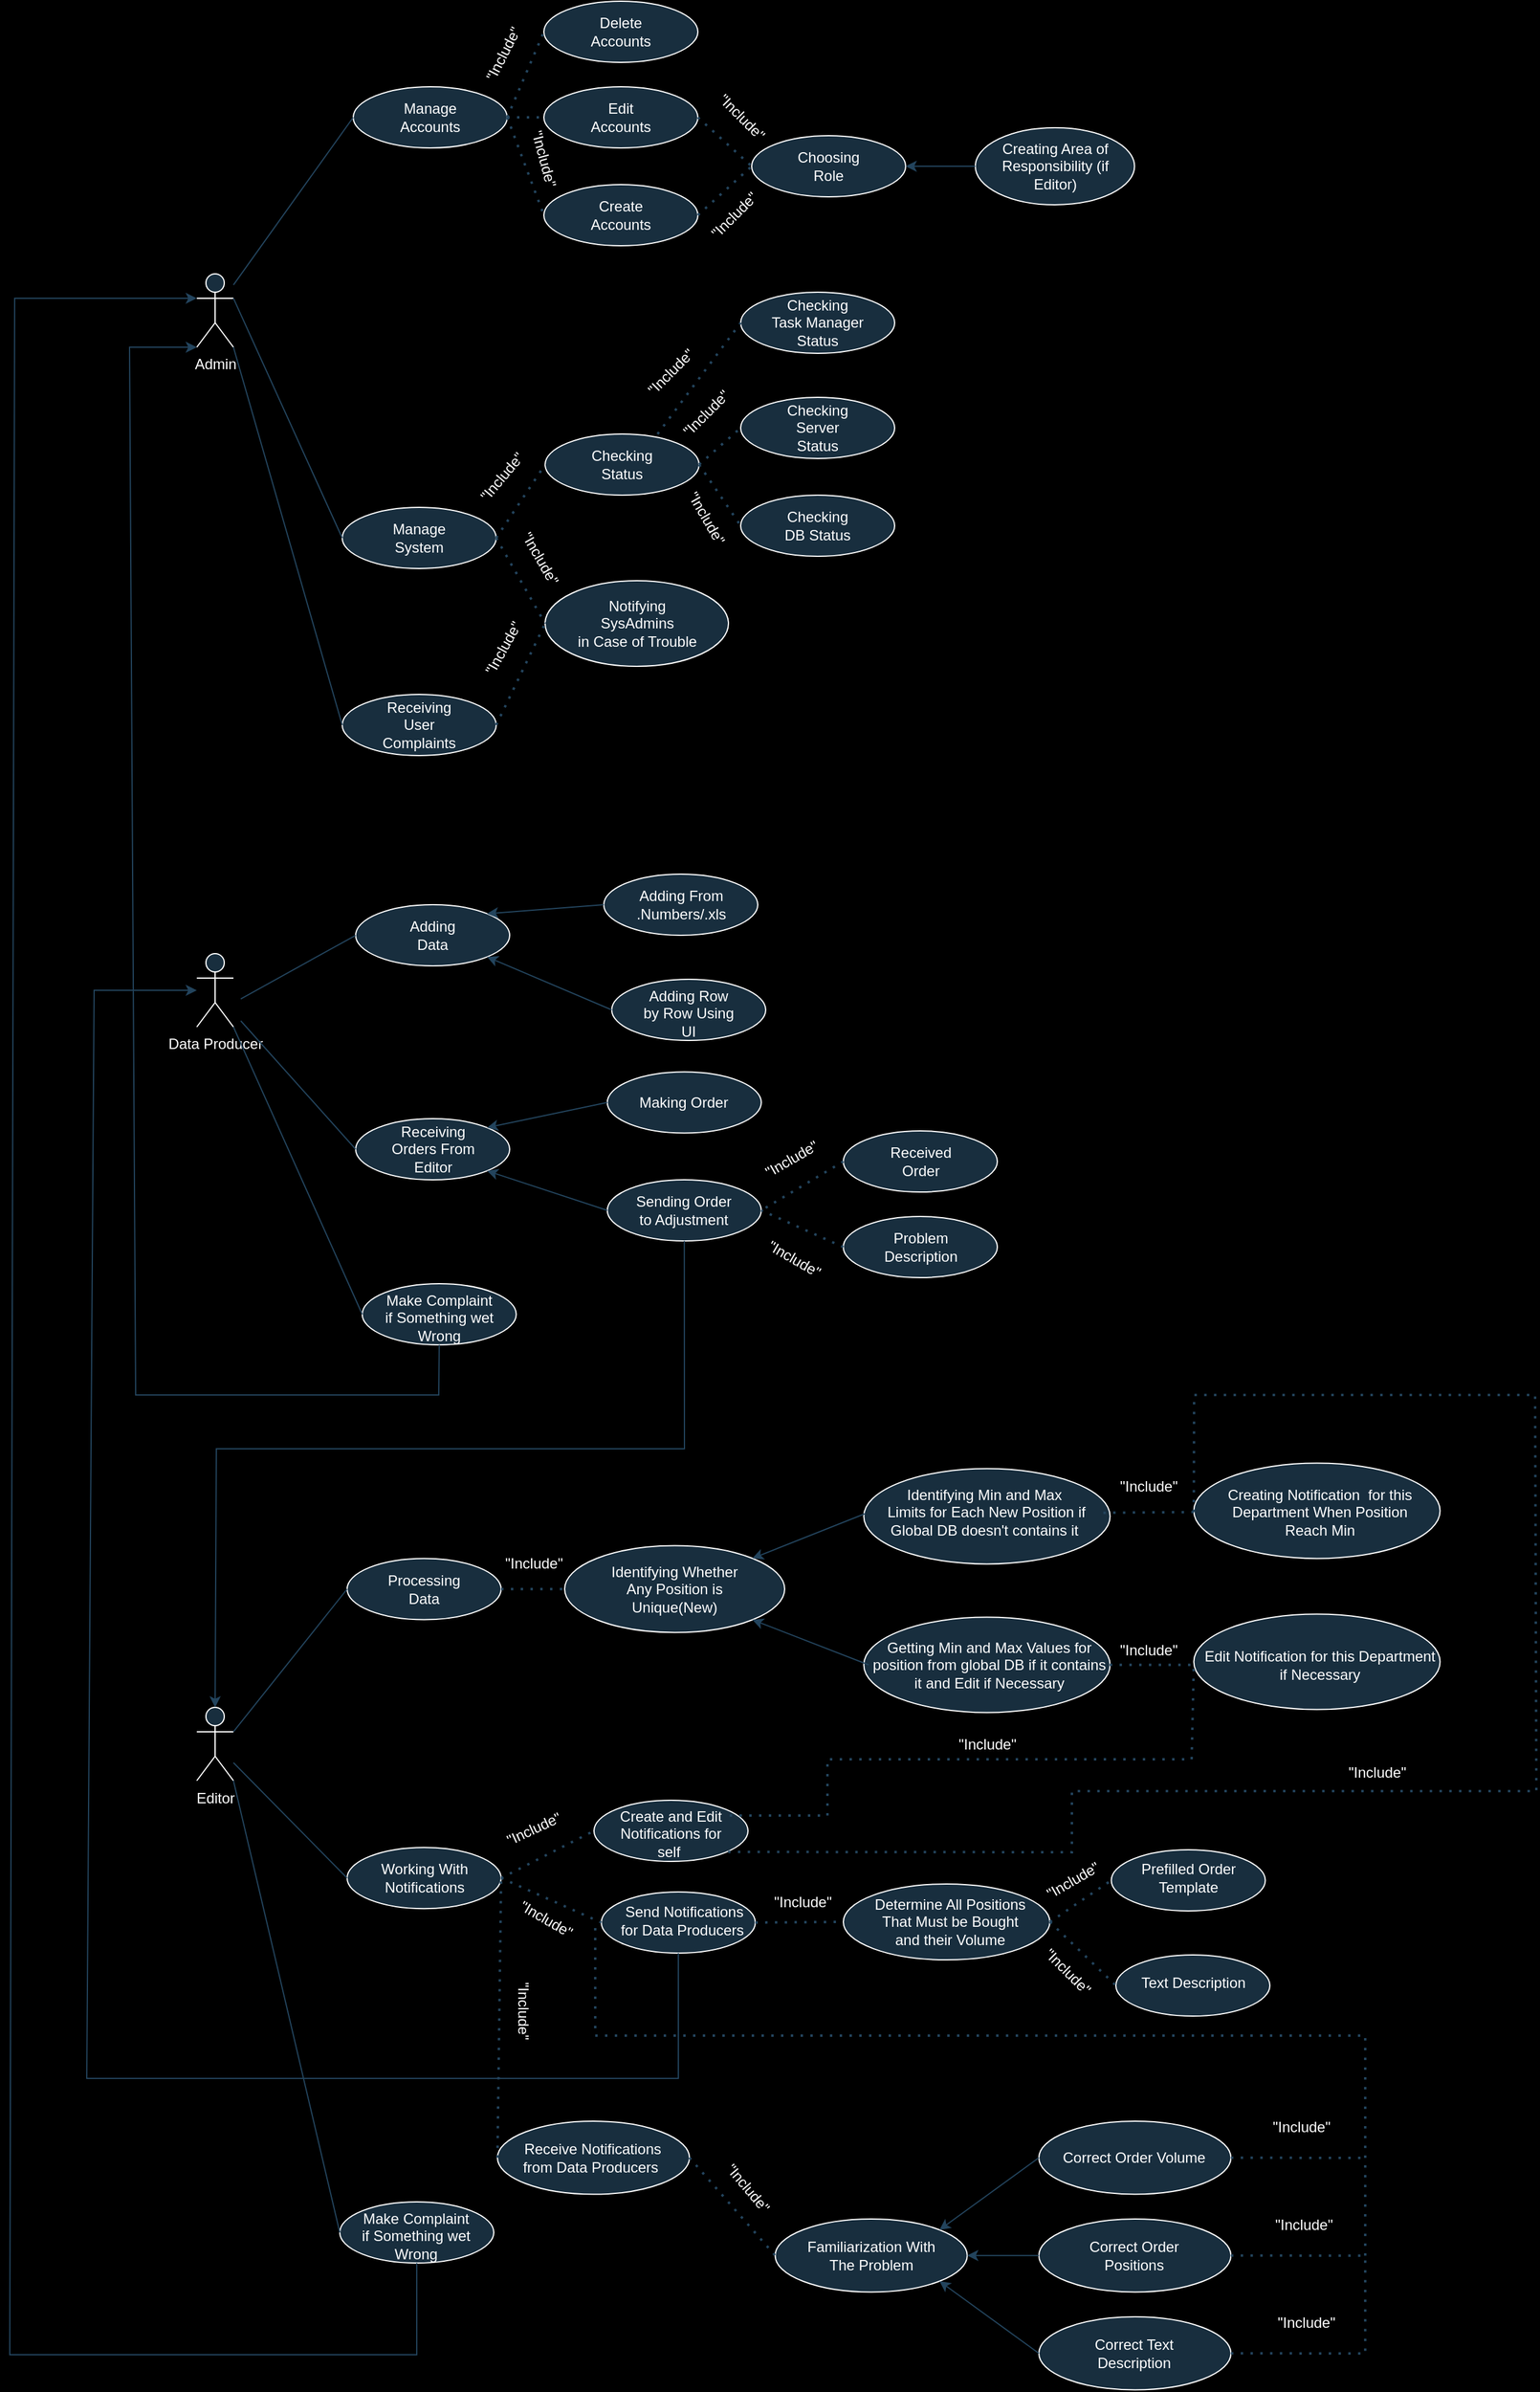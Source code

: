 <mxfile version="22.0.8" type="device">
  <diagram name="Страница — 1" id="0pkP4Ag8jMzm8uj4QNQ5">
    <mxGraphModel dx="1026" dy="692" grid="0" gridSize="10" guides="1" tooltips="1" connect="1" arrows="1" fold="1" page="1" pageScale="1" pageWidth="3300" pageHeight="4681" background="#000000" math="0" shadow="0">
      <root>
        <mxCell id="0" />
        <mxCell id="1" parent="0" />
        <mxCell id="C0oqWAfK8oSzfUO2mAY3-1" value="Admin&lt;br&gt;" style="shape=umlActor;verticalLabelPosition=bottom;verticalAlign=top;html=1;labelBackgroundColor=none;fillColor=#182E3E;strokeColor=#FFFFFF;fontColor=#FFFFFF;" parent="1" vertex="1">
          <mxGeometry x="184" y="384" width="30" height="60" as="geometry" />
        </mxCell>
        <mxCell id="C0oqWAfK8oSzfUO2mAY3-2" value="" style="ellipse;whiteSpace=wrap;html=1;labelBackgroundColor=none;fillColor=#182E3E;strokeColor=#FFFFFF;fontColor=#FFFFFF;" parent="1" vertex="1">
          <mxGeometry x="312" y="231" width="126" height="50" as="geometry" />
        </mxCell>
        <mxCell id="C0oqWAfK8oSzfUO2mAY3-3" value="Manage Accounts" style="text;html=1;strokeColor=none;fillColor=none;align=center;verticalAlign=middle;whiteSpace=wrap;rounded=0;labelBackgroundColor=none;fontColor=#FFFFFF;" parent="1" vertex="1">
          <mxGeometry x="345" y="241" width="60" height="30" as="geometry" />
        </mxCell>
        <mxCell id="C0oqWAfK8oSzfUO2mAY3-4" value="" style="ellipse;whiteSpace=wrap;html=1;labelBackgroundColor=none;fillColor=#182E3E;strokeColor=#FFFFFF;fontColor=#FFFFFF;" parent="1" vertex="1">
          <mxGeometry x="468" y="161" width="126" height="50" as="geometry" />
        </mxCell>
        <mxCell id="C0oqWAfK8oSzfUO2mAY3-5" value="Delete Accounts" style="text;html=1;strokeColor=none;fillColor=none;align=center;verticalAlign=middle;whiteSpace=wrap;rounded=0;labelBackgroundColor=none;fontColor=#FFFFFF;" parent="1" vertex="1">
          <mxGeometry x="501" y="171" width="60" height="30" as="geometry" />
        </mxCell>
        <mxCell id="C0oqWAfK8oSzfUO2mAY3-8" value="" style="ellipse;whiteSpace=wrap;html=1;labelBackgroundColor=none;fillColor=#182E3E;strokeColor=#FFFFFF;fontColor=#FFFFFF;" parent="1" vertex="1">
          <mxGeometry x="468" y="311" width="126" height="50" as="geometry" />
        </mxCell>
        <mxCell id="C0oqWAfK8oSzfUO2mAY3-9" value="Create Accounts" style="text;html=1;strokeColor=none;fillColor=none;align=center;verticalAlign=middle;whiteSpace=wrap;rounded=0;labelBackgroundColor=none;fontColor=#FFFFFF;" parent="1" vertex="1">
          <mxGeometry x="501" y="321" width="60" height="30" as="geometry" />
        </mxCell>
        <mxCell id="C0oqWAfK8oSzfUO2mAY3-10" value="" style="endArrow=none;dashed=1;html=1;dashPattern=1 3;strokeWidth=2;rounded=0;exitX=1;exitY=0.5;exitDx=0;exitDy=0;entryX=0;entryY=0.5;entryDx=0;entryDy=0;labelBackgroundColor=none;strokeColor=#23445D;fontColor=default;" parent="1" source="C0oqWAfK8oSzfUO2mAY3-2" target="C0oqWAfK8oSzfUO2mAY3-4" edge="1">
          <mxGeometry width="50" height="50" relative="1" as="geometry">
            <mxPoint x="348" y="351" as="sourcePoint" />
            <mxPoint x="398" y="301" as="targetPoint" />
          </mxGeometry>
        </mxCell>
        <mxCell id="C0oqWAfK8oSzfUO2mAY3-11" value="" style="endArrow=none;dashed=1;html=1;dashPattern=1 3;strokeWidth=2;rounded=0;exitX=1;exitY=0.5;exitDx=0;exitDy=0;entryX=0;entryY=0.5;entryDx=0;entryDy=0;labelBackgroundColor=none;strokeColor=#23445D;fontColor=default;" parent="1" source="C0oqWAfK8oSzfUO2mAY3-2" target="C0oqWAfK8oSzfUO2mAY3-8" edge="1">
          <mxGeometry width="50" height="50" relative="1" as="geometry">
            <mxPoint x="388" y="371" as="sourcePoint" />
            <mxPoint x="438" y="321" as="targetPoint" />
          </mxGeometry>
        </mxCell>
        <mxCell id="C0oqWAfK8oSzfUO2mAY3-12" value="" style="ellipse;whiteSpace=wrap;html=1;labelBackgroundColor=none;fillColor=#182E3E;strokeColor=#FFFFFF;fontColor=#FFFFFF;" parent="1" vertex="1">
          <mxGeometry x="468" y="231" width="126" height="50" as="geometry" />
        </mxCell>
        <mxCell id="C0oqWAfK8oSzfUO2mAY3-13" value="Edit Accounts" style="text;html=1;strokeColor=none;fillColor=none;align=center;verticalAlign=middle;whiteSpace=wrap;rounded=0;labelBackgroundColor=none;fontColor=#FFFFFF;" parent="1" vertex="1">
          <mxGeometry x="501" y="241" width="60" height="30" as="geometry" />
        </mxCell>
        <mxCell id="C0oqWAfK8oSzfUO2mAY3-14" value="" style="endArrow=none;dashed=1;html=1;dashPattern=1 3;strokeWidth=2;rounded=0;entryX=0;entryY=0.5;entryDx=0;entryDy=0;exitX=1;exitY=0.5;exitDx=0;exitDy=0;labelBackgroundColor=none;strokeColor=#23445D;fontColor=default;" parent="1" source="C0oqWAfK8oSzfUO2mAY3-2" target="C0oqWAfK8oSzfUO2mAY3-12" edge="1">
          <mxGeometry width="50" height="50" relative="1" as="geometry">
            <mxPoint x="438" y="251" as="sourcePoint" />
            <mxPoint x="518" y="291" as="targetPoint" />
          </mxGeometry>
        </mxCell>
        <mxCell id="C0oqWAfK8oSzfUO2mAY3-15" value="" style="ellipse;whiteSpace=wrap;html=1;labelBackgroundColor=none;fillColor=#182E3E;strokeColor=#FFFFFF;fontColor=#FFFFFF;" parent="1" vertex="1">
          <mxGeometry x="638" y="271" width="126" height="50" as="geometry" />
        </mxCell>
        <mxCell id="C0oqWAfK8oSzfUO2mAY3-16" value="Choosing&lt;br&gt;Role" style="text;html=1;strokeColor=none;fillColor=none;align=center;verticalAlign=middle;whiteSpace=wrap;rounded=0;labelBackgroundColor=none;fontColor=#FFFFFF;" parent="1" vertex="1">
          <mxGeometry x="671" y="281" width="60" height="30" as="geometry" />
        </mxCell>
        <mxCell id="C0oqWAfK8oSzfUO2mAY3-17" value="" style="endArrow=none;dashed=1;html=1;dashPattern=1 3;strokeWidth=2;rounded=0;exitX=1;exitY=0.5;exitDx=0;exitDy=0;entryX=0;entryY=0.5;entryDx=0;entryDy=0;labelBackgroundColor=none;strokeColor=#23445D;fontColor=default;" parent="1" source="C0oqWAfK8oSzfUO2mAY3-12" target="C0oqWAfK8oSzfUO2mAY3-15" edge="1">
          <mxGeometry width="50" height="50" relative="1" as="geometry">
            <mxPoint x="598" y="451" as="sourcePoint" />
            <mxPoint x="648" y="401" as="targetPoint" />
          </mxGeometry>
        </mxCell>
        <mxCell id="C0oqWAfK8oSzfUO2mAY3-18" value="" style="endArrow=none;dashed=1;html=1;dashPattern=1 3;strokeWidth=2;rounded=0;exitX=1;exitY=0.5;exitDx=0;exitDy=0;entryX=0;entryY=0.5;entryDx=0;entryDy=0;labelBackgroundColor=none;strokeColor=#23445D;fontColor=default;" parent="1" source="C0oqWAfK8oSzfUO2mAY3-8" target="C0oqWAfK8oSzfUO2mAY3-15" edge="1">
          <mxGeometry width="50" height="50" relative="1" as="geometry">
            <mxPoint x="648" y="411" as="sourcePoint" />
            <mxPoint x="698" y="361" as="targetPoint" />
          </mxGeometry>
        </mxCell>
        <mxCell id="C0oqWAfK8oSzfUO2mAY3-19" value="" style="endArrow=none;html=1;rounded=0;entryX=0;entryY=0.5;entryDx=0;entryDy=0;labelBackgroundColor=none;strokeColor=#23445D;fontColor=default;" parent="1" source="C0oqWAfK8oSzfUO2mAY3-1" target="C0oqWAfK8oSzfUO2mAY3-2" edge="1">
          <mxGeometry width="50" height="50" relative="1" as="geometry">
            <mxPoint x="309" y="435" as="sourcePoint" />
            <mxPoint x="359" y="385" as="targetPoint" />
          </mxGeometry>
        </mxCell>
        <mxCell id="C0oqWAfK8oSzfUO2mAY3-20" value="" style="ellipse;whiteSpace=wrap;html=1;labelBackgroundColor=none;fillColor=#182E3E;strokeColor=#FFFFFF;fontColor=#FFFFFF;" parent="1" vertex="1">
          <mxGeometry x="303" y="575" width="126" height="50" as="geometry" />
        </mxCell>
        <mxCell id="C0oqWAfK8oSzfUO2mAY3-21" value="Manage System" style="text;html=1;strokeColor=none;fillColor=none;align=center;verticalAlign=middle;whiteSpace=wrap;rounded=0;labelBackgroundColor=none;fontColor=#FFFFFF;" parent="1" vertex="1">
          <mxGeometry x="336" y="585" width="60" height="30" as="geometry" />
        </mxCell>
        <mxCell id="C0oqWAfK8oSzfUO2mAY3-22" value="" style="ellipse;whiteSpace=wrap;html=1;labelBackgroundColor=none;fillColor=#182E3E;strokeColor=#FFFFFF;fontColor=#FFFFFF;" parent="1" vertex="1">
          <mxGeometry x="469" y="515" width="126" height="50" as="geometry" />
        </mxCell>
        <mxCell id="C0oqWAfK8oSzfUO2mAY3-23" value="Checking&lt;br&gt;Status" style="text;html=1;strokeColor=none;fillColor=none;align=center;verticalAlign=middle;whiteSpace=wrap;rounded=0;labelBackgroundColor=none;fontColor=#FFFFFF;" parent="1" vertex="1">
          <mxGeometry x="502" y="525" width="60" height="30" as="geometry" />
        </mxCell>
        <mxCell id="C0oqWAfK8oSzfUO2mAY3-24" value="" style="endArrow=none;dashed=1;html=1;dashPattern=1 3;strokeWidth=2;rounded=0;exitX=1;exitY=0.5;exitDx=0;exitDy=0;entryX=0;entryY=0.5;entryDx=0;entryDy=0;labelBackgroundColor=none;strokeColor=#23445D;fontColor=default;" parent="1" source="C0oqWAfK8oSzfUO2mAY3-20" target="C0oqWAfK8oSzfUO2mAY3-22" edge="1">
          <mxGeometry width="50" height="50" relative="1" as="geometry">
            <mxPoint x="479" y="635" as="sourcePoint" />
            <mxPoint x="529" y="585" as="targetPoint" />
          </mxGeometry>
        </mxCell>
        <mxCell id="C0oqWAfK8oSzfUO2mAY3-25" value="" style="ellipse;whiteSpace=wrap;html=1;labelBackgroundColor=none;fillColor=#182E3E;strokeColor=#FFFFFF;fontColor=#FFFFFF;" parent="1" vertex="1">
          <mxGeometry x="469" y="635" width="150" height="70" as="geometry" />
        </mxCell>
        <mxCell id="C0oqWAfK8oSzfUO2mAY3-26" value="Notifying&lt;br&gt;SysAdmins&lt;br&gt;in Case of Trouble" style="text;html=1;strokeColor=none;fillColor=none;align=center;verticalAlign=middle;whiteSpace=wrap;rounded=0;labelBackgroundColor=none;fontColor=#FFFFFF;" parent="1" vertex="1">
          <mxGeometry x="490.5" y="655" width="107" height="30" as="geometry" />
        </mxCell>
        <mxCell id="C0oqWAfK8oSzfUO2mAY3-27" value="" style="endArrow=none;dashed=1;html=1;dashPattern=1 3;strokeWidth=2;rounded=0;exitX=1;exitY=0.5;exitDx=0;exitDy=0;entryX=0;entryY=0.5;entryDx=0;entryDy=0;labelBackgroundColor=none;strokeColor=#23445D;fontColor=default;" parent="1" source="C0oqWAfK8oSzfUO2mAY3-20" target="C0oqWAfK8oSzfUO2mAY3-25" edge="1">
          <mxGeometry width="50" height="50" relative="1" as="geometry">
            <mxPoint x="389" y="715" as="sourcePoint" />
            <mxPoint x="439" y="665" as="targetPoint" />
          </mxGeometry>
        </mxCell>
        <mxCell id="C0oqWAfK8oSzfUO2mAY3-28" value="" style="endArrow=none;html=1;rounded=0;entryX=0;entryY=0.5;entryDx=0;entryDy=0;exitX=1;exitY=0.333;exitDx=0;exitDy=0;exitPerimeter=0;labelBackgroundColor=none;strokeColor=#23445D;fontColor=default;" parent="1" source="C0oqWAfK8oSzfUO2mAY3-1" target="C0oqWAfK8oSzfUO2mAY3-20" edge="1">
          <mxGeometry width="50" height="50" relative="1" as="geometry">
            <mxPoint x="209" y="635" as="sourcePoint" />
            <mxPoint x="259" y="585" as="targetPoint" />
          </mxGeometry>
        </mxCell>
        <mxCell id="C0oqWAfK8oSzfUO2mAY3-29" value="" style="ellipse;whiteSpace=wrap;html=1;labelBackgroundColor=none;fillColor=#182E3E;strokeColor=#FFFFFF;fontColor=#FFFFFF;" parent="1" vertex="1">
          <mxGeometry x="629" y="485" width="126" height="50" as="geometry" />
        </mxCell>
        <mxCell id="C0oqWAfK8oSzfUO2mAY3-30" value="Checking&lt;br&gt;Server Status" style="text;html=1;strokeColor=none;fillColor=none;align=center;verticalAlign=middle;whiteSpace=wrap;rounded=0;labelBackgroundColor=none;fontColor=#FFFFFF;" parent="1" vertex="1">
          <mxGeometry x="662" y="495" width="60" height="30" as="geometry" />
        </mxCell>
        <mxCell id="C0oqWAfK8oSzfUO2mAY3-31" value="" style="ellipse;whiteSpace=wrap;html=1;labelBackgroundColor=none;fillColor=#182E3E;strokeColor=#FFFFFF;fontColor=#FFFFFF;" parent="1" vertex="1">
          <mxGeometry x="629" y="565" width="126" height="50" as="geometry" />
        </mxCell>
        <mxCell id="C0oqWAfK8oSzfUO2mAY3-32" value="Checking&lt;br&gt;DB Status" style="text;html=1;strokeColor=none;fillColor=none;align=center;verticalAlign=middle;whiteSpace=wrap;rounded=0;labelBackgroundColor=none;fontColor=#FFFFFF;" parent="1" vertex="1">
          <mxGeometry x="662" y="575" width="60" height="30" as="geometry" />
        </mxCell>
        <mxCell id="C0oqWAfK8oSzfUO2mAY3-33" value="" style="endArrow=none;dashed=1;html=1;dashPattern=1 3;strokeWidth=2;rounded=0;exitX=1;exitY=0.5;exitDx=0;exitDy=0;entryX=0;entryY=0.5;entryDx=0;entryDy=0;labelBackgroundColor=none;strokeColor=#23445D;fontColor=default;" parent="1" source="C0oqWAfK8oSzfUO2mAY3-22" target="C0oqWAfK8oSzfUO2mAY3-29" edge="1">
          <mxGeometry width="50" height="50" relative="1" as="geometry">
            <mxPoint x="539" y="645" as="sourcePoint" />
            <mxPoint x="589" y="595" as="targetPoint" />
          </mxGeometry>
        </mxCell>
        <mxCell id="C0oqWAfK8oSzfUO2mAY3-34" value="" style="endArrow=none;dashed=1;html=1;dashPattern=1 3;strokeWidth=2;rounded=0;exitX=1;exitY=0.5;exitDx=0;exitDy=0;entryX=0;entryY=0.5;entryDx=0;entryDy=0;labelBackgroundColor=none;strokeColor=#23445D;fontColor=default;" parent="1" source="C0oqWAfK8oSzfUO2mAY3-22" target="C0oqWAfK8oSzfUO2mAY3-31" edge="1">
          <mxGeometry width="50" height="50" relative="1" as="geometry">
            <mxPoint x="559" y="635" as="sourcePoint" />
            <mxPoint x="609" y="585" as="targetPoint" />
          </mxGeometry>
        </mxCell>
        <mxCell id="C0oqWAfK8oSzfUO2mAY3-35" value="&quot;Include&quot;" style="text;html=1;strokeColor=none;fillColor=none;align=center;verticalAlign=middle;whiteSpace=wrap;rounded=0;rotation=-63;labelBackgroundColor=none;fontColor=#FFFFFF;" parent="1" vertex="1">
          <mxGeometry x="405" y="189" width="60" height="30" as="geometry" />
        </mxCell>
        <mxCell id="C0oqWAfK8oSzfUO2mAY3-36" value="&quot;Include&quot;" style="text;html=1;strokeColor=none;fillColor=none;align=center;verticalAlign=middle;whiteSpace=wrap;rounded=0;rotation=75;labelBackgroundColor=none;fontColor=#FFFFFF;" parent="1" vertex="1">
          <mxGeometry x="438" y="275" width="60" height="30" as="geometry" />
        </mxCell>
        <mxCell id="C0oqWAfK8oSzfUO2mAY3-37" value="&quot;Include&quot;" style="text;html=1;strokeColor=none;fillColor=none;align=center;verticalAlign=middle;whiteSpace=wrap;rounded=0;rotation=45;labelBackgroundColor=none;fontColor=#FFFFFF;" parent="1" vertex="1">
          <mxGeometry x="600" y="241" width="60" height="30" as="geometry" />
        </mxCell>
        <mxCell id="C0oqWAfK8oSzfUO2mAY3-38" value="&quot;Include&quot;" style="text;html=1;strokeColor=none;fillColor=none;align=center;verticalAlign=middle;whiteSpace=wrap;rounded=0;rotation=-45;labelBackgroundColor=none;fontColor=#FFFFFF;" parent="1" vertex="1">
          <mxGeometry x="594" y="321" width="60" height="30" as="geometry" />
        </mxCell>
        <mxCell id="C0oqWAfK8oSzfUO2mAY3-39" value="&quot;Include&quot;" style="text;html=1;strokeColor=none;fillColor=none;align=center;verticalAlign=middle;whiteSpace=wrap;rounded=0;rotation=-50;labelBackgroundColor=none;fontColor=#FFFFFF;" parent="1" vertex="1">
          <mxGeometry x="404" y="535" width="60" height="30" as="geometry" />
        </mxCell>
        <mxCell id="C0oqWAfK8oSzfUO2mAY3-40" value="&quot;Include&quot;" style="text;html=1;strokeColor=none;fillColor=none;align=center;verticalAlign=middle;whiteSpace=wrap;rounded=0;rotation=60;labelBackgroundColor=none;fontColor=#FFFFFF;" parent="1" vertex="1">
          <mxGeometry x="435" y="602" width="60" height="30" as="geometry" />
        </mxCell>
        <mxCell id="C0oqWAfK8oSzfUO2mAY3-41" value="&quot;Include&quot;" style="text;html=1;strokeColor=none;fillColor=none;align=center;verticalAlign=middle;whiteSpace=wrap;rounded=0;rotation=60;labelBackgroundColor=none;fontColor=#FFFFFF;" parent="1" vertex="1">
          <mxGeometry x="571" y="569" width="60" height="30" as="geometry" />
        </mxCell>
        <mxCell id="C0oqWAfK8oSzfUO2mAY3-42" value="&quot;Include&quot;" style="text;html=1;strokeColor=none;fillColor=none;align=center;verticalAlign=middle;whiteSpace=wrap;rounded=0;rotation=-45;labelBackgroundColor=none;fontColor=#FFFFFF;" parent="1" vertex="1">
          <mxGeometry x="571" y="483" width="60" height="30" as="geometry" />
        </mxCell>
        <mxCell id="C0oqWAfK8oSzfUO2mAY3-43" value="Data Producer" style="shape=umlActor;verticalLabelPosition=bottom;verticalAlign=top;html=1;outlineConnect=0;labelBackgroundColor=none;fillColor=#182E3E;strokeColor=#FFFFFF;fontColor=#FFFFFF;" parent="1" vertex="1">
          <mxGeometry x="184" y="940" width="30" height="60" as="geometry" />
        </mxCell>
        <mxCell id="C0oqWAfK8oSzfUO2mAY3-44" value="" style="ellipse;whiteSpace=wrap;html=1;labelBackgroundColor=none;fillColor=#182E3E;strokeColor=#FFFFFF;fontColor=#FFFFFF;" parent="1" vertex="1">
          <mxGeometry x="314" y="900" width="126" height="50" as="geometry" />
        </mxCell>
        <mxCell id="C0oqWAfK8oSzfUO2mAY3-45" value="Adding Data" style="text;html=1;strokeColor=none;fillColor=none;align=center;verticalAlign=middle;whiteSpace=wrap;rounded=0;labelBackgroundColor=none;fontColor=#FFFFFF;" parent="1" vertex="1">
          <mxGeometry x="347" y="910" width="60" height="30" as="geometry" />
        </mxCell>
        <mxCell id="C0oqWAfK8oSzfUO2mAY3-46" value="" style="ellipse;whiteSpace=wrap;html=1;labelBackgroundColor=none;fillColor=#182E3E;strokeColor=#FFFFFF;fontColor=#FFFFFF;" parent="1" vertex="1">
          <mxGeometry x="517" y="875" width="126" height="50" as="geometry" />
        </mxCell>
        <mxCell id="C0oqWAfK8oSzfUO2mAY3-47" value="Adding From .Numbers/.xls" style="text;html=1;strokeColor=none;fillColor=none;align=center;verticalAlign=middle;whiteSpace=wrap;rounded=0;labelBackgroundColor=none;fontColor=#FFFFFF;" parent="1" vertex="1">
          <mxGeometry x="543.5" y="885" width="73" height="30" as="geometry" />
        </mxCell>
        <mxCell id="C0oqWAfK8oSzfUO2mAY3-48" value="" style="endArrow=classic;html=1;rounded=0;entryX=1;entryY=0;entryDx=0;entryDy=0;exitX=0;exitY=0.5;exitDx=0;exitDy=0;labelBackgroundColor=none;strokeColor=#23445D;fontColor=default;" parent="1" source="C0oqWAfK8oSzfUO2mAY3-46" target="C0oqWAfK8oSzfUO2mAY3-44" edge="1">
          <mxGeometry width="50" height="50" relative="1" as="geometry">
            <mxPoint x="463" y="923" as="sourcePoint" />
            <mxPoint x="513" y="873" as="targetPoint" />
          </mxGeometry>
        </mxCell>
        <mxCell id="C0oqWAfK8oSzfUO2mAY3-49" value="" style="ellipse;whiteSpace=wrap;html=1;labelBackgroundColor=none;fillColor=#182E3E;strokeColor=#FFFFFF;fontColor=#FFFFFF;" parent="1" vertex="1">
          <mxGeometry x="523.5" y="961" width="126" height="50" as="geometry" />
        </mxCell>
        <mxCell id="C0oqWAfK8oSzfUO2mAY3-50" value="Adding Row by Row Using UI" style="text;html=1;strokeColor=none;fillColor=none;align=center;verticalAlign=middle;whiteSpace=wrap;rounded=0;labelBackgroundColor=none;fontColor=#FFFFFF;" parent="1" vertex="1">
          <mxGeometry x="547.25" y="973" width="78.5" height="31" as="geometry" />
        </mxCell>
        <mxCell id="C0oqWAfK8oSzfUO2mAY3-51" value="" style="endArrow=classic;html=1;rounded=0;exitX=0;exitY=0.5;exitDx=0;exitDy=0;entryX=1;entryY=1;entryDx=0;entryDy=0;labelBackgroundColor=none;strokeColor=#23445D;fontColor=default;" parent="1" source="C0oqWAfK8oSzfUO2mAY3-49" target="C0oqWAfK8oSzfUO2mAY3-44" edge="1">
          <mxGeometry width="50" height="50" relative="1" as="geometry">
            <mxPoint x="445" y="1017" as="sourcePoint" />
            <mxPoint x="445" y="927" as="targetPoint" />
          </mxGeometry>
        </mxCell>
        <mxCell id="C0oqWAfK8oSzfUO2mAY3-60" value="" style="endArrow=none;html=1;rounded=0;entryX=0;entryY=0.5;entryDx=0;entryDy=0;labelBackgroundColor=none;strokeColor=#23445D;fontColor=default;" parent="1" target="C0oqWAfK8oSzfUO2mAY3-44" edge="1">
          <mxGeometry width="50" height="50" relative="1" as="geometry">
            <mxPoint x="220" y="977" as="sourcePoint" />
            <mxPoint x="320" y="1037" as="targetPoint" />
          </mxGeometry>
        </mxCell>
        <mxCell id="C0oqWAfK8oSzfUO2mAY3-61" value="Editor" style="shape=umlActor;verticalLabelPosition=bottom;verticalAlign=top;html=1;outlineConnect=0;labelBackgroundColor=none;fillColor=#182E3E;strokeColor=#FFFFFF;fontColor=#FFFFFF;" parent="1" vertex="1">
          <mxGeometry x="184" y="1556.5" width="30" height="60" as="geometry" />
        </mxCell>
        <mxCell id="C0oqWAfK8oSzfUO2mAY3-62" value="" style="ellipse;whiteSpace=wrap;html=1;labelBackgroundColor=none;fillColor=#182E3E;strokeColor=#FFFFFF;fontColor=#FFFFFF;" parent="1" vertex="1">
          <mxGeometry x="307" y="1434.75" width="126" height="50" as="geometry" />
        </mxCell>
        <mxCell id="C0oqWAfK8oSzfUO2mAY3-63" value="Processing&lt;br&gt;Data" style="text;html=1;strokeColor=none;fillColor=none;align=center;verticalAlign=middle;whiteSpace=wrap;rounded=0;labelBackgroundColor=none;fontColor=#FFFFFF;" parent="1" vertex="1">
          <mxGeometry x="340" y="1444.75" width="60" height="30" as="geometry" />
        </mxCell>
        <mxCell id="C0oqWAfK8oSzfUO2mAY3-65" value="" style="ellipse;whiteSpace=wrap;html=1;labelBackgroundColor=none;fillColor=#182E3E;strokeColor=#FFFFFF;fontColor=#FFFFFF;" parent="1" vertex="1">
          <mxGeometry x="729.75" y="1361.25" width="201.5" height="78" as="geometry" />
        </mxCell>
        <mxCell id="C0oqWAfK8oSzfUO2mAY3-66" value="Identifying Min and Max&lt;br&gt;&amp;nbsp;Limits for Each New Position if Global DB doesn&#39;t contains it" style="text;html=1;strokeColor=none;fillColor=none;align=center;verticalAlign=middle;whiteSpace=wrap;rounded=0;labelBackgroundColor=none;fontColor=#FFFFFF;" parent="1" vertex="1">
          <mxGeometry x="733.75" y="1360" width="189" height="74.75" as="geometry" />
        </mxCell>
        <mxCell id="C0oqWAfK8oSzfUO2mAY3-67" value="" style="ellipse;whiteSpace=wrap;html=1;labelBackgroundColor=none;fillColor=#182E3E;strokeColor=#FFFFFF;fontColor=#FFFFFF;" parent="1" vertex="1">
          <mxGeometry x="485" y="1424.25" width="180" height="71" as="geometry" />
        </mxCell>
        <mxCell id="C0oqWAfK8oSzfUO2mAY3-68" value="Identifying Whether Any Position is Unique(New)" style="text;html=1;strokeColor=none;fillColor=none;align=center;verticalAlign=middle;whiteSpace=wrap;rounded=0;labelBackgroundColor=none;fontColor=#FFFFFF;" parent="1" vertex="1">
          <mxGeometry x="511" y="1436.75" width="127.87" height="46" as="geometry" />
        </mxCell>
        <mxCell id="C0oqWAfK8oSzfUO2mAY3-69" value="" style="ellipse;whiteSpace=wrap;html=1;labelBackgroundColor=none;fillColor=#182E3E;strokeColor=#FFFFFF;fontColor=#FFFFFF;" parent="1" vertex="1">
          <mxGeometry x="729.75" y="1482.75" width="201.5" height="78" as="geometry" />
        </mxCell>
        <mxCell id="C0oqWAfK8oSzfUO2mAY3-70" value="Getting Min and Max Values for position from global DB if it contains it and Edit if Necessary" style="text;html=1;strokeColor=none;fillColor=none;align=center;verticalAlign=middle;whiteSpace=wrap;rounded=0;labelBackgroundColor=none;fontColor=#FFFFFF;" parent="1" vertex="1">
          <mxGeometry x="733.75" y="1483.75" width="197.25" height="76" as="geometry" />
        </mxCell>
        <mxCell id="C0oqWAfK8oSzfUO2mAY3-71" value="" style="endArrow=classic;html=1;rounded=0;entryX=1;entryY=0;entryDx=0;entryDy=0;labelBackgroundColor=none;strokeColor=#23445D;fontColor=default;" parent="1" target="C0oqWAfK8oSzfUO2mAY3-67" edge="1">
          <mxGeometry width="50" height="50" relative="1" as="geometry">
            <mxPoint x="731" y="1398" as="sourcePoint" />
            <mxPoint x="759" y="1528.25" as="targetPoint" />
          </mxGeometry>
        </mxCell>
        <mxCell id="C0oqWAfK8oSzfUO2mAY3-72" value="" style="endArrow=classic;html=1;rounded=0;entryX=1;entryY=1;entryDx=0;entryDy=0;exitX=0;exitY=0.5;exitDx=0;exitDy=0;labelBackgroundColor=none;strokeColor=#23445D;fontColor=default;" parent="1" source="C0oqWAfK8oSzfUO2mAY3-70" target="C0oqWAfK8oSzfUO2mAY3-67" edge="1">
          <mxGeometry width="50" height="50" relative="1" as="geometry">
            <mxPoint x="664" y="1612.25" as="sourcePoint" />
            <mxPoint x="714" y="1562.25" as="targetPoint" />
          </mxGeometry>
        </mxCell>
        <mxCell id="C0oqWAfK8oSzfUO2mAY3-77" value="" style="ellipse;whiteSpace=wrap;html=1;labelBackgroundColor=none;fillColor=#182E3E;strokeColor=#FFFFFF;fontColor=#FFFFFF;" parent="1" vertex="1">
          <mxGeometry x="999.75" y="1356.75" width="201.5" height="78" as="geometry" />
        </mxCell>
        <mxCell id="C0oqWAfK8oSzfUO2mAY3-78" value="Creating Notification &amp;nbsp;for this Department When Position &lt;br&gt;Reach Min" style="text;html=1;strokeColor=none;fillColor=none;align=center;verticalAlign=middle;whiteSpace=wrap;rounded=0;labelBackgroundColor=none;fontColor=#FFFFFF;" parent="1" vertex="1">
          <mxGeometry x="999.75" y="1358.75" width="205.5" height="76" as="geometry" />
        </mxCell>
        <mxCell id="C0oqWAfK8oSzfUO2mAY3-79" value="" style="endArrow=none;dashed=1;html=1;dashPattern=1 3;strokeWidth=2;rounded=0;entryX=1;entryY=0.5;entryDx=0;entryDy=0;exitX=0;exitY=0.5;exitDx=0;exitDy=0;labelBackgroundColor=none;strokeColor=#23445D;fontColor=default;" parent="1" source="C0oqWAfK8oSzfUO2mAY3-78" target="C0oqWAfK8oSzfUO2mAY3-66" edge="1">
          <mxGeometry width="50" height="50" relative="1" as="geometry">
            <mxPoint x="970" y="1587.25" as="sourcePoint" />
            <mxPoint x="1020" y="1537.25" as="targetPoint" />
          </mxGeometry>
        </mxCell>
        <mxCell id="C0oqWAfK8oSzfUO2mAY3-81" value="" style="ellipse;whiteSpace=wrap;html=1;labelBackgroundColor=none;fillColor=#182E3E;strokeColor=#FFFFFF;fontColor=#FFFFFF;" parent="1" vertex="1">
          <mxGeometry x="999.75" y="1480.25" width="201.5" height="78" as="geometry" />
        </mxCell>
        <mxCell id="C0oqWAfK8oSzfUO2mAY3-82" value="Edit Notification for this Department&lt;br&gt;if Necessary" style="text;html=1;strokeColor=none;fillColor=none;align=center;verticalAlign=middle;whiteSpace=wrap;rounded=0;labelBackgroundColor=none;fontColor=#FFFFFF;" parent="1" vertex="1">
          <mxGeometry x="999.75" y="1483.75" width="205.5" height="76" as="geometry" />
        </mxCell>
        <mxCell id="C0oqWAfK8oSzfUO2mAY3-83" value="" style="endArrow=none;dashed=1;html=1;dashPattern=1 3;strokeWidth=2;rounded=0;exitX=1;exitY=0.5;exitDx=0;exitDy=0;entryX=0;entryY=0.5;entryDx=0;entryDy=0;labelBackgroundColor=none;strokeColor=#23445D;fontColor=default;" parent="1" source="C0oqWAfK8oSzfUO2mAY3-70" target="C0oqWAfK8oSzfUO2mAY3-82" edge="1">
          <mxGeometry width="50" height="50" relative="1" as="geometry">
            <mxPoint x="918" y="1655.25" as="sourcePoint" />
            <mxPoint x="968" y="1605.25" as="targetPoint" />
          </mxGeometry>
        </mxCell>
        <mxCell id="C0oqWAfK8oSzfUO2mAY3-85" value="" style="endArrow=none;dashed=1;html=1;dashPattern=1 3;strokeWidth=2;rounded=0;exitX=1;exitY=0.5;exitDx=0;exitDy=0;entryX=0;entryY=0.5;entryDx=0;entryDy=0;labelBackgroundColor=none;strokeColor=#23445D;fontColor=default;" parent="1" source="C0oqWAfK8oSzfUO2mAY3-62" target="C0oqWAfK8oSzfUO2mAY3-67" edge="1">
          <mxGeometry width="50" height="50" relative="1" as="geometry">
            <mxPoint x="516" y="1605" as="sourcePoint" />
            <mxPoint x="566" y="1555" as="targetPoint" />
          </mxGeometry>
        </mxCell>
        <mxCell id="C0oqWAfK8oSzfUO2mAY3-86" value="" style="ellipse;whiteSpace=wrap;html=1;labelBackgroundColor=none;fillColor=#182E3E;strokeColor=#FFFFFF;fontColor=#FFFFFF;" parent="1" vertex="1">
          <mxGeometry x="307" y="1671.12" width="126" height="50" as="geometry" />
        </mxCell>
        <mxCell id="C0oqWAfK8oSzfUO2mAY3-87" value="Working With Notifications" style="text;html=1;strokeColor=none;fillColor=none;align=center;verticalAlign=middle;whiteSpace=wrap;rounded=0;labelBackgroundColor=none;fontColor=#FFFFFF;" parent="1" vertex="1">
          <mxGeometry x="329.5" y="1682.87" width="81" height="26.5" as="geometry" />
        </mxCell>
        <mxCell id="C0oqWAfK8oSzfUO2mAY3-90" value="" style="ellipse;whiteSpace=wrap;html=1;labelBackgroundColor=none;fillColor=#182E3E;strokeColor=#FFFFFF;fontColor=#FFFFFF;" parent="1" vertex="1">
          <mxGeometry x="509" y="1632.5" width="126" height="50" as="geometry" />
        </mxCell>
        <mxCell id="C0oqWAfK8oSzfUO2mAY3-91" value="Create and Edit Notifications for self&amp;nbsp;" style="text;html=1;strokeColor=none;fillColor=none;align=center;verticalAlign=middle;whiteSpace=wrap;rounded=0;labelBackgroundColor=none;fontColor=#FFFFFF;" parent="1" vertex="1">
          <mxGeometry x="525.25" y="1646" width="93.5" height="28.75" as="geometry" />
        </mxCell>
        <mxCell id="C0oqWAfK8oSzfUO2mAY3-92" value="" style="ellipse;whiteSpace=wrap;html=1;labelBackgroundColor=none;fillColor=#182E3E;strokeColor=#FFFFFF;fontColor=#FFFFFF;" parent="1" vertex="1">
          <mxGeometry x="515" y="1707.5" width="126" height="50" as="geometry" />
        </mxCell>
        <mxCell id="C0oqWAfK8oSzfUO2mAY3-93" value="Send Notifications for Data Producers&amp;nbsp;" style="text;html=1;strokeColor=none;fillColor=none;align=center;verticalAlign=middle;whiteSpace=wrap;rounded=0;labelBackgroundColor=none;fontColor=#FFFFFF;" parent="1" vertex="1">
          <mxGeometry x="525.75" y="1717.5" width="114.25" height="27.5" as="geometry" />
        </mxCell>
        <mxCell id="C0oqWAfK8oSzfUO2mAY3-94" value="" style="ellipse;whiteSpace=wrap;html=1;labelBackgroundColor=none;fillColor=#182E3E;strokeColor=#FFFFFF;fontColor=#FFFFFF;" parent="1" vertex="1">
          <mxGeometry x="713" y="1701" width="169" height="62" as="geometry" />
        </mxCell>
        <mxCell id="C0oqWAfK8oSzfUO2mAY3-95" value="Determine All Positions That Must be Bought and their Volume" style="text;html=1;strokeColor=none;fillColor=none;align=center;verticalAlign=middle;whiteSpace=wrap;rounded=0;labelBackgroundColor=none;fontColor=#FFFFFF;" parent="1" vertex="1">
          <mxGeometry x="733.75" y="1711.5" width="133.25" height="41" as="geometry" />
        </mxCell>
        <mxCell id="C0oqWAfK8oSzfUO2mAY3-96" value="" style="ellipse;whiteSpace=wrap;html=1;labelBackgroundColor=none;fillColor=#182E3E;strokeColor=#FFFFFF;fontColor=#FFFFFF;" parent="1" vertex="1">
          <mxGeometry x="932.25" y="1673" width="126" height="50" as="geometry" />
        </mxCell>
        <mxCell id="C0oqWAfK8oSzfUO2mAY3-97" value="Prefilled Order Template" style="text;html=1;strokeColor=none;fillColor=none;align=center;verticalAlign=middle;whiteSpace=wrap;rounded=0;labelBackgroundColor=none;fontColor=#FFFFFF;" parent="1" vertex="1">
          <mxGeometry x="943" y="1683" width="104.5" height="26.25" as="geometry" />
        </mxCell>
        <mxCell id="C0oqWAfK8oSzfUO2mAY3-98" value="" style="ellipse;whiteSpace=wrap;html=1;labelBackgroundColor=none;fillColor=#182E3E;strokeColor=#FFFFFF;fontColor=#FFFFFF;" parent="1" vertex="1">
          <mxGeometry x="936" y="1759" width="126" height="50" as="geometry" />
        </mxCell>
        <mxCell id="C0oqWAfK8oSzfUO2mAY3-99" value="Text Description" style="text;html=1;strokeColor=none;fillColor=none;align=center;verticalAlign=middle;whiteSpace=wrap;rounded=0;labelBackgroundColor=none;fontColor=#FFFFFF;" parent="1" vertex="1">
          <mxGeometry x="946.75" y="1769" width="104.5" height="26.25" as="geometry" />
        </mxCell>
        <mxCell id="C0oqWAfK8oSzfUO2mAY3-100" value="" style="endArrow=none;dashed=1;html=1;dashPattern=1 3;strokeWidth=2;rounded=0;exitX=1;exitY=0.5;exitDx=0;exitDy=0;entryX=0;entryY=0.5;entryDx=0;entryDy=0;labelBackgroundColor=none;strokeColor=#23445D;fontColor=default;" parent="1" source="C0oqWAfK8oSzfUO2mAY3-94" target="C0oqWAfK8oSzfUO2mAY3-96" edge="1">
          <mxGeometry width="50" height="50" relative="1" as="geometry">
            <mxPoint x="876" y="1892" as="sourcePoint" />
            <mxPoint x="926" y="1842" as="targetPoint" />
          </mxGeometry>
        </mxCell>
        <mxCell id="C0oqWAfK8oSzfUO2mAY3-101" value="" style="endArrow=none;dashed=1;html=1;dashPattern=1 3;strokeWidth=2;rounded=0;exitX=1;exitY=0.5;exitDx=0;exitDy=0;entryX=0;entryY=0.5;entryDx=0;entryDy=0;labelBackgroundColor=none;strokeColor=#23445D;fontColor=default;" parent="1" source="C0oqWAfK8oSzfUO2mAY3-94" target="C0oqWAfK8oSzfUO2mAY3-98" edge="1">
          <mxGeometry width="50" height="50" relative="1" as="geometry">
            <mxPoint x="878" y="1908" as="sourcePoint" />
            <mxPoint x="928" y="1858" as="targetPoint" />
          </mxGeometry>
        </mxCell>
        <mxCell id="C0oqWAfK8oSzfUO2mAY3-102" value="" style="endArrow=none;dashed=1;html=1;dashPattern=1 3;strokeWidth=2;rounded=0;exitX=1;exitY=0.5;exitDx=0;exitDy=0;entryX=0;entryY=0.5;entryDx=0;entryDy=0;labelBackgroundColor=none;strokeColor=#23445D;fontColor=default;" parent="1" source="C0oqWAfK8oSzfUO2mAY3-92" target="C0oqWAfK8oSzfUO2mAY3-94" edge="1">
          <mxGeometry width="50" height="50" relative="1" as="geometry">
            <mxPoint x="681" y="1820" as="sourcePoint" />
            <mxPoint x="731" y="1770" as="targetPoint" />
          </mxGeometry>
        </mxCell>
        <mxCell id="C0oqWAfK8oSzfUO2mAY3-107" value="" style="endArrow=none;dashed=1;html=1;dashPattern=1 3;strokeWidth=2;rounded=0;exitX=1;exitY=1;exitDx=0;exitDy=0;entryX=0;entryY=0.5;entryDx=0;entryDy=0;labelBackgroundColor=none;strokeColor=#23445D;fontColor=default;" parent="1" source="C0oqWAfK8oSzfUO2mAY3-91" target="C0oqWAfK8oSzfUO2mAY3-78" edge="1">
          <mxGeometry width="50" height="50" relative="1" as="geometry">
            <mxPoint x="817" y="1659" as="sourcePoint" />
            <mxPoint x="867" y="1609" as="targetPoint" />
            <Array as="points">
              <mxPoint x="900" y="1675" />
              <mxPoint x="900" y="1625" />
              <mxPoint x="1280" y="1625" />
              <mxPoint x="1279" y="1301" />
              <mxPoint x="1000" y="1301" />
            </Array>
          </mxGeometry>
        </mxCell>
        <mxCell id="C0oqWAfK8oSzfUO2mAY3-108" value="" style="endArrow=none;dashed=1;html=1;dashPattern=1 3;strokeWidth=2;rounded=0;entryX=0;entryY=0.5;entryDx=0;entryDy=0;labelBackgroundColor=none;strokeColor=#23445D;fontColor=default;" parent="1" target="C0oqWAfK8oSzfUO2mAY3-82" edge="1">
          <mxGeometry width="50" height="50" relative="1" as="geometry">
            <mxPoint x="620" y="1645" as="sourcePoint" />
            <mxPoint x="755" y="1645" as="targetPoint" />
            <Array as="points">
              <mxPoint x="700" y="1645" />
              <mxPoint x="700" y="1599" />
              <mxPoint x="998" y="1599" />
            </Array>
          </mxGeometry>
        </mxCell>
        <mxCell id="C0oqWAfK8oSzfUO2mAY3-109" value="" style="endArrow=none;dashed=1;html=1;dashPattern=1 3;strokeWidth=2;rounded=0;exitX=1;exitY=0.5;exitDx=0;exitDy=0;entryX=0;entryY=0.5;entryDx=0;entryDy=0;labelBackgroundColor=none;strokeColor=#23445D;fontColor=default;" parent="1" source="C0oqWAfK8oSzfUO2mAY3-86" target="C0oqWAfK8oSzfUO2mAY3-90" edge="1">
          <mxGeometry width="50" height="50" relative="1" as="geometry">
            <mxPoint x="480" y="1815" as="sourcePoint" />
            <mxPoint x="530" y="1765" as="targetPoint" />
          </mxGeometry>
        </mxCell>
        <mxCell id="C0oqWAfK8oSzfUO2mAY3-110" value="" style="endArrow=none;dashed=1;html=1;dashPattern=1 3;strokeWidth=2;rounded=0;exitX=1;exitY=0.5;exitDx=0;exitDy=0;entryX=0;entryY=0.5;entryDx=0;entryDy=0;labelBackgroundColor=none;strokeColor=#23445D;fontColor=default;" parent="1" source="C0oqWAfK8oSzfUO2mAY3-86" target="C0oqWAfK8oSzfUO2mAY3-92" edge="1">
          <mxGeometry width="50" height="50" relative="1" as="geometry">
            <mxPoint x="500" y="1855" as="sourcePoint" />
            <mxPoint x="550" y="1805" as="targetPoint" />
          </mxGeometry>
        </mxCell>
        <mxCell id="C0oqWAfK8oSzfUO2mAY3-111" value="" style="endArrow=none;html=1;rounded=0;exitX=1;exitY=0.333;exitDx=0;exitDy=0;exitPerimeter=0;entryX=0;entryY=0.5;entryDx=0;entryDy=0;labelBackgroundColor=none;strokeColor=#23445D;fontColor=default;" parent="1" source="C0oqWAfK8oSzfUO2mAY3-61" target="C0oqWAfK8oSzfUO2mAY3-62" edge="1">
          <mxGeometry width="50" height="50" relative="1" as="geometry">
            <mxPoint x="310" y="1605" as="sourcePoint" />
            <mxPoint x="360" y="1555" as="targetPoint" />
          </mxGeometry>
        </mxCell>
        <mxCell id="C0oqWAfK8oSzfUO2mAY3-112" value="" style="endArrow=none;html=1;rounded=0;entryX=0;entryY=0.5;entryDx=0;entryDy=0;labelBackgroundColor=none;strokeColor=#23445D;fontColor=default;" parent="1" source="C0oqWAfK8oSzfUO2mAY3-61" target="C0oqWAfK8oSzfUO2mAY3-86" edge="1">
          <mxGeometry width="50" height="50" relative="1" as="geometry">
            <mxPoint x="300" y="1655" as="sourcePoint" />
            <mxPoint x="350" y="1605" as="targetPoint" />
          </mxGeometry>
        </mxCell>
        <mxCell id="C0oqWAfK8oSzfUO2mAY3-113" value="" style="ellipse;whiteSpace=wrap;html=1;labelBackgroundColor=none;fillColor=#182E3E;strokeColor=#FFFFFF;fontColor=#FFFFFF;" parent="1" vertex="1">
          <mxGeometry x="314" y="1075" width="126" height="50" as="geometry" />
        </mxCell>
        <mxCell id="C0oqWAfK8oSzfUO2mAY3-114" value="Receiving Orders From Editor" style="text;html=1;strokeColor=none;fillColor=none;align=center;verticalAlign=middle;whiteSpace=wrap;rounded=0;labelBackgroundColor=none;fontColor=#FFFFFF;" parent="1" vertex="1">
          <mxGeometry x="336.5" y="1086.75" width="81" height="26.5" as="geometry" />
        </mxCell>
        <mxCell id="C0oqWAfK8oSzfUO2mAY3-115" value="" style="ellipse;whiteSpace=wrap;html=1;labelBackgroundColor=none;fillColor=#182E3E;strokeColor=#FFFFFF;fontColor=#FFFFFF;" parent="1" vertex="1">
          <mxGeometry x="519.88" y="1036.75" width="126" height="50" as="geometry" />
        </mxCell>
        <mxCell id="C0oqWAfK8oSzfUO2mAY3-116" value="Making Order" style="text;html=1;strokeColor=none;fillColor=none;align=center;verticalAlign=middle;whiteSpace=wrap;rounded=0;labelBackgroundColor=none;fontColor=#FFFFFF;" parent="1" vertex="1">
          <mxGeometry x="542.38" y="1048.5" width="81" height="26.5" as="geometry" />
        </mxCell>
        <mxCell id="C0oqWAfK8oSzfUO2mAY3-117" value="" style="ellipse;whiteSpace=wrap;html=1;labelBackgroundColor=none;fillColor=#182E3E;strokeColor=#FFFFFF;fontColor=#FFFFFF;" parent="1" vertex="1">
          <mxGeometry x="519.88" y="1125" width="126" height="50" as="geometry" />
        </mxCell>
        <mxCell id="C0oqWAfK8oSzfUO2mAY3-118" value="Sending Order to Adjustment" style="text;html=1;strokeColor=none;fillColor=none;align=center;verticalAlign=middle;whiteSpace=wrap;rounded=0;labelBackgroundColor=none;fontColor=#FFFFFF;" parent="1" vertex="1">
          <mxGeometry x="542.38" y="1136.75" width="81" height="26.5" as="geometry" />
        </mxCell>
        <mxCell id="C0oqWAfK8oSzfUO2mAY3-119" value="" style="endArrow=none;html=1;rounded=0;entryX=0;entryY=0.5;entryDx=0;entryDy=0;labelBackgroundColor=none;strokeColor=#23445D;fontColor=default;" parent="1" target="C0oqWAfK8oSzfUO2mAY3-113" edge="1">
          <mxGeometry width="50" height="50" relative="1" as="geometry">
            <mxPoint x="220" y="995" as="sourcePoint" />
            <mxPoint x="280" y="1145" as="targetPoint" />
          </mxGeometry>
        </mxCell>
        <mxCell id="C0oqWAfK8oSzfUO2mAY3-120" value="" style="endArrow=classic;html=1;rounded=0;exitX=0;exitY=0.5;exitDx=0;exitDy=0;entryX=1;entryY=0;entryDx=0;entryDy=0;labelBackgroundColor=none;strokeColor=#23445D;fontColor=default;" parent="1" source="C0oqWAfK8oSzfUO2mAY3-115" target="C0oqWAfK8oSzfUO2mAY3-113" edge="1">
          <mxGeometry width="50" height="50" relative="1" as="geometry">
            <mxPoint x="420" y="1225" as="sourcePoint" />
            <mxPoint x="470" y="1175" as="targetPoint" />
          </mxGeometry>
        </mxCell>
        <mxCell id="C0oqWAfK8oSzfUO2mAY3-121" value="" style="endArrow=classic;html=1;rounded=0;entryX=1;entryY=1;entryDx=0;entryDy=0;exitX=0;exitY=0.5;exitDx=0;exitDy=0;labelBackgroundColor=none;strokeColor=#23445D;fontColor=default;" parent="1" source="C0oqWAfK8oSzfUO2mAY3-117" target="C0oqWAfK8oSzfUO2mAY3-113" edge="1">
          <mxGeometry width="50" height="50" relative="1" as="geometry">
            <mxPoint x="460" y="1215" as="sourcePoint" />
            <mxPoint x="510" y="1165" as="targetPoint" />
          </mxGeometry>
        </mxCell>
        <mxCell id="C0oqWAfK8oSzfUO2mAY3-122" value="" style="ellipse;whiteSpace=wrap;html=1;labelBackgroundColor=none;fillColor=#182E3E;strokeColor=#FFFFFF;fontColor=#FFFFFF;" parent="1" vertex="1">
          <mxGeometry x="430.0" y="1895" width="157.13" height="59.75" as="geometry" />
        </mxCell>
        <mxCell id="C0oqWAfK8oSzfUO2mAY3-123" value="Receive Notifications from Data Producers&amp;nbsp;" style="text;html=1;strokeColor=none;fillColor=none;align=center;verticalAlign=middle;whiteSpace=wrap;rounded=0;labelBackgroundColor=none;fontColor=#FFFFFF;" parent="1" vertex="1">
          <mxGeometry x="445.37" y="1910" width="126.38" height="29.75" as="geometry" />
        </mxCell>
        <mxCell id="C0oqWAfK8oSzfUO2mAY3-124" value="" style="ellipse;whiteSpace=wrap;html=1;labelBackgroundColor=none;fillColor=#182E3E;strokeColor=#FFFFFF;fontColor=#FFFFFF;" parent="1" vertex="1">
          <mxGeometry x="657.25" y="1975" width="157.13" height="59.75" as="geometry" />
        </mxCell>
        <mxCell id="C0oqWAfK8oSzfUO2mAY3-125" value="Familiarization With The Problem" style="text;html=1;strokeColor=none;fillColor=none;align=center;verticalAlign=middle;whiteSpace=wrap;rounded=0;labelBackgroundColor=none;fontColor=#FFFFFF;" parent="1" vertex="1">
          <mxGeometry x="672.62" y="1990" width="126.38" height="29.75" as="geometry" />
        </mxCell>
        <mxCell id="C0oqWAfK8oSzfUO2mAY3-126" value="" style="endArrow=none;dashed=1;html=1;dashPattern=1 3;strokeWidth=2;rounded=0;entryX=1;entryY=0.5;entryDx=0;entryDy=0;exitX=0;exitY=0.5;exitDx=0;exitDy=0;labelBackgroundColor=none;strokeColor=#23445D;fontColor=default;" parent="1" source="C0oqWAfK8oSzfUO2mAY3-122" target="C0oqWAfK8oSzfUO2mAY3-86" edge="1">
          <mxGeometry width="50" height="50" relative="1" as="geometry">
            <mxPoint x="310" y="1855" as="sourcePoint" />
            <mxPoint x="360" y="1805" as="targetPoint" />
          </mxGeometry>
        </mxCell>
        <mxCell id="C0oqWAfK8oSzfUO2mAY3-127" value="" style="endArrow=none;dashed=1;html=1;dashPattern=1 3;strokeWidth=2;rounded=0;exitX=1;exitY=0.5;exitDx=0;exitDy=0;entryX=0;entryY=0.5;entryDx=0;entryDy=0;labelBackgroundColor=none;strokeColor=#23445D;fontColor=default;" parent="1" source="C0oqWAfK8oSzfUO2mAY3-122" target="C0oqWAfK8oSzfUO2mAY3-124" edge="1">
          <mxGeometry width="50" height="50" relative="1" as="geometry">
            <mxPoint x="587.25" y="2055" as="sourcePoint" />
            <mxPoint x="637.25" y="2005" as="targetPoint" />
          </mxGeometry>
        </mxCell>
        <mxCell id="C0oqWAfK8oSzfUO2mAY3-128" value="" style="ellipse;whiteSpace=wrap;html=1;labelBackgroundColor=none;fillColor=#182E3E;strokeColor=#FFFFFF;fontColor=#FFFFFF;" parent="1" vertex="1">
          <mxGeometry x="873.0" y="1895" width="157.13" height="59.75" as="geometry" />
        </mxCell>
        <mxCell id="C0oqWAfK8oSzfUO2mAY3-129" value="Correct Order Volume" style="text;html=1;strokeColor=none;fillColor=none;align=center;verticalAlign=middle;whiteSpace=wrap;rounded=0;labelBackgroundColor=none;fontColor=#FFFFFF;" parent="1" vertex="1">
          <mxGeometry x="888.37" y="1910" width="126.38" height="29.75" as="geometry" />
        </mxCell>
        <mxCell id="C0oqWAfK8oSzfUO2mAY3-130" value="" style="ellipse;whiteSpace=wrap;html=1;labelBackgroundColor=none;fillColor=#182E3E;strokeColor=#FFFFFF;fontColor=#FFFFFF;" parent="1" vertex="1">
          <mxGeometry x="872.99" y="1975" width="157.13" height="59.75" as="geometry" />
        </mxCell>
        <mxCell id="C0oqWAfK8oSzfUO2mAY3-131" value="Correct Order Positions" style="text;html=1;strokeColor=none;fillColor=none;align=center;verticalAlign=middle;whiteSpace=wrap;rounded=0;labelBackgroundColor=none;fontColor=#FFFFFF;" parent="1" vertex="1">
          <mxGeometry x="888.36" y="1990" width="126.38" height="29.75" as="geometry" />
        </mxCell>
        <mxCell id="C0oqWAfK8oSzfUO2mAY3-132" value="" style="ellipse;whiteSpace=wrap;html=1;labelBackgroundColor=none;fillColor=#182E3E;strokeColor=#FFFFFF;fontColor=#FFFFFF;" parent="1" vertex="1">
          <mxGeometry x="873.0" y="2055" width="157.13" height="59.75" as="geometry" />
        </mxCell>
        <mxCell id="C0oqWAfK8oSzfUO2mAY3-133" value="Correct Text Description" style="text;html=1;strokeColor=none;fillColor=none;align=center;verticalAlign=middle;whiteSpace=wrap;rounded=0;labelBackgroundColor=none;fontColor=#FFFFFF;" parent="1" vertex="1">
          <mxGeometry x="888.37" y="2070" width="126.38" height="29.75" as="geometry" />
        </mxCell>
        <mxCell id="C0oqWAfK8oSzfUO2mAY3-134" value="" style="endArrow=classic;html=1;rounded=0;entryX=1;entryY=0;entryDx=0;entryDy=0;exitX=0;exitY=0.5;exitDx=0;exitDy=0;labelBackgroundColor=none;strokeColor=#23445D;fontColor=default;" parent="1" source="C0oqWAfK8oSzfUO2mAY3-128" target="C0oqWAfK8oSzfUO2mAY3-124" edge="1">
          <mxGeometry width="50" height="50" relative="1" as="geometry">
            <mxPoint x="713" y="2145" as="sourcePoint" />
            <mxPoint x="763" y="2095" as="targetPoint" />
          </mxGeometry>
        </mxCell>
        <mxCell id="C0oqWAfK8oSzfUO2mAY3-135" value="" style="endArrow=classic;html=1;rounded=0;entryX=1;entryY=0.5;entryDx=0;entryDy=0;exitX=0;exitY=0.5;exitDx=0;exitDy=0;labelBackgroundColor=none;strokeColor=#23445D;fontColor=default;" parent="1" source="C0oqWAfK8oSzfUO2mAY3-130" target="C0oqWAfK8oSzfUO2mAY3-124" edge="1">
          <mxGeometry width="50" height="50" relative="1" as="geometry">
            <mxPoint x="773" y="2155" as="sourcePoint" />
            <mxPoint x="823" y="2105" as="targetPoint" />
          </mxGeometry>
        </mxCell>
        <mxCell id="C0oqWAfK8oSzfUO2mAY3-136" value="" style="endArrow=classic;html=1;rounded=0;entryX=1;entryY=1;entryDx=0;entryDy=0;exitX=0;exitY=0.5;exitDx=0;exitDy=0;labelBackgroundColor=none;strokeColor=#23445D;fontColor=default;" parent="1" source="C0oqWAfK8oSzfUO2mAY3-132" target="C0oqWAfK8oSzfUO2mAY3-124" edge="1">
          <mxGeometry width="50" height="50" relative="1" as="geometry">
            <mxPoint x="803" y="2185" as="sourcePoint" />
            <mxPoint x="853" y="2135" as="targetPoint" />
          </mxGeometry>
        </mxCell>
        <mxCell id="C0oqWAfK8oSzfUO2mAY3-137" value="" style="endArrow=none;dashed=1;html=1;dashPattern=1 3;strokeWidth=2;rounded=0;labelBackgroundColor=none;strokeColor=#23445D;fontColor=default;" parent="1" edge="1">
          <mxGeometry width="50" height="50" relative="1" as="geometry">
            <mxPoint x="1140" y="2005" as="sourcePoint" />
            <mxPoint x="510" y="1735" as="targetPoint" />
            <Array as="points">
              <mxPoint x="1140" y="1825" />
              <mxPoint x="510" y="1825" />
            </Array>
          </mxGeometry>
        </mxCell>
        <mxCell id="C0oqWAfK8oSzfUO2mAY3-138" value="" style="endArrow=none;dashed=1;html=1;dashPattern=1 3;strokeWidth=2;rounded=0;exitX=1;exitY=0.5;exitDx=0;exitDy=0;labelBackgroundColor=none;strokeColor=#23445D;fontColor=default;" parent="1" source="C0oqWAfK8oSzfUO2mAY3-128" edge="1">
          <mxGeometry width="50" height="50" relative="1" as="geometry">
            <mxPoint x="1100" y="2155" as="sourcePoint" />
            <mxPoint x="1140" y="1925" as="targetPoint" />
          </mxGeometry>
        </mxCell>
        <mxCell id="C0oqWAfK8oSzfUO2mAY3-139" value="" style="endArrow=none;dashed=1;html=1;dashPattern=1 3;strokeWidth=2;rounded=0;exitX=1;exitY=0.5;exitDx=0;exitDy=0;labelBackgroundColor=none;strokeColor=#23445D;fontColor=default;" parent="1" source="C0oqWAfK8oSzfUO2mAY3-130" edge="1">
          <mxGeometry width="50" height="50" relative="1" as="geometry">
            <mxPoint x="1060" y="2115" as="sourcePoint" />
            <mxPoint x="1140" y="2005" as="targetPoint" />
          </mxGeometry>
        </mxCell>
        <mxCell id="C0oqWAfK8oSzfUO2mAY3-140" value="" style="endArrow=none;dashed=1;html=1;dashPattern=1 3;strokeWidth=2;rounded=0;exitX=1;exitY=0.5;exitDx=0;exitDy=0;labelBackgroundColor=none;strokeColor=#23445D;fontColor=default;" parent="1" source="C0oqWAfK8oSzfUO2mAY3-132" edge="1">
          <mxGeometry width="50" height="50" relative="1" as="geometry">
            <mxPoint x="1120" y="2185" as="sourcePoint" />
            <mxPoint x="1140" y="2005" as="targetPoint" />
            <Array as="points">
              <mxPoint x="1140" y="2085" />
            </Array>
          </mxGeometry>
        </mxCell>
        <mxCell id="C0oqWAfK8oSzfUO2mAY3-141" value="" style="ellipse;whiteSpace=wrap;html=1;labelBackgroundColor=none;fillColor=#182E3E;strokeColor=#FFFFFF;fontColor=#FFFFFF;" parent="1" vertex="1">
          <mxGeometry x="713" y="1155" width="126" height="50" as="geometry" />
        </mxCell>
        <mxCell id="C0oqWAfK8oSzfUO2mAY3-142" value="Problem Description" style="text;html=1;strokeColor=none;fillColor=none;align=center;verticalAlign=middle;whiteSpace=wrap;rounded=0;labelBackgroundColor=none;fontColor=#FFFFFF;" parent="1" vertex="1">
          <mxGeometry x="735.5" y="1166.75" width="81" height="26.5" as="geometry" />
        </mxCell>
        <mxCell id="C0oqWAfK8oSzfUO2mAY3-143" value="" style="ellipse;whiteSpace=wrap;html=1;labelBackgroundColor=none;fillColor=#182E3E;strokeColor=#FFFFFF;fontColor=#FFFFFF;" parent="1" vertex="1">
          <mxGeometry x="713" y="1085" width="126" height="50" as="geometry" />
        </mxCell>
        <mxCell id="C0oqWAfK8oSzfUO2mAY3-144" value="Received Order" style="text;html=1;strokeColor=none;fillColor=none;align=center;verticalAlign=middle;whiteSpace=wrap;rounded=0;labelBackgroundColor=none;fontColor=#FFFFFF;" parent="1" vertex="1">
          <mxGeometry x="735.5" y="1096.75" width="81" height="26.5" as="geometry" />
        </mxCell>
        <mxCell id="C0oqWAfK8oSzfUO2mAY3-145" value="" style="endArrow=none;dashed=1;html=1;dashPattern=1 3;strokeWidth=2;rounded=0;entryX=1;entryY=0.5;entryDx=0;entryDy=0;exitX=0;exitY=0.5;exitDx=0;exitDy=0;labelBackgroundColor=none;strokeColor=#23445D;fontColor=default;" parent="1" source="C0oqWAfK8oSzfUO2mAY3-143" target="C0oqWAfK8oSzfUO2mAY3-117" edge="1">
          <mxGeometry width="50" height="50" relative="1" as="geometry">
            <mxPoint x="630" y="1255" as="sourcePoint" />
            <mxPoint x="680" y="1205" as="targetPoint" />
          </mxGeometry>
        </mxCell>
        <mxCell id="C0oqWAfK8oSzfUO2mAY3-146" value="" style="endArrow=none;dashed=1;html=1;dashPattern=1 3;strokeWidth=2;rounded=0;entryX=1;entryY=0.5;entryDx=0;entryDy=0;exitX=0;exitY=0.5;exitDx=0;exitDy=0;labelBackgroundColor=none;strokeColor=#23445D;fontColor=default;" parent="1" source="C0oqWAfK8oSzfUO2mAY3-141" target="C0oqWAfK8oSzfUO2mAY3-117" edge="1">
          <mxGeometry width="50" height="50" relative="1" as="geometry">
            <mxPoint x="620" y="1265" as="sourcePoint" />
            <mxPoint x="670" y="1215" as="targetPoint" />
          </mxGeometry>
        </mxCell>
        <mxCell id="C0oqWAfK8oSzfUO2mAY3-147" value="&quot;Include&quot;" style="text;html=1;strokeColor=none;fillColor=none;align=center;verticalAlign=middle;whiteSpace=wrap;rounded=0;rotation=-30;labelBackgroundColor=none;fontColor=#FFFFFF;" parent="1" vertex="1">
          <mxGeometry x="641" y="1093.25" width="60" height="30" as="geometry" />
        </mxCell>
        <mxCell id="C0oqWAfK8oSzfUO2mAY3-148" value="&quot;Include&quot;" style="text;html=1;strokeColor=none;fillColor=none;align=center;verticalAlign=middle;whiteSpace=wrap;rounded=0;rotation=30;labelBackgroundColor=none;fontColor=#FFFFFF;" parent="1" vertex="1">
          <mxGeometry x="643" y="1175" width="60" height="30" as="geometry" />
        </mxCell>
        <mxCell id="C0oqWAfK8oSzfUO2mAY3-149" value="&quot;Include&quot;" style="text;html=1;strokeColor=none;fillColor=none;align=center;verticalAlign=middle;whiteSpace=wrap;rounded=0;rotation=0;labelBackgroundColor=none;fontColor=#FFFFFF;" parent="1" vertex="1">
          <mxGeometry x="430" y="1424.25" width="60" height="30" as="geometry" />
        </mxCell>
        <mxCell id="C0oqWAfK8oSzfUO2mAY3-150" value="&quot;Include&quot;" style="text;html=1;strokeColor=none;fillColor=none;align=center;verticalAlign=middle;whiteSpace=wrap;rounded=0;rotation=0;labelBackgroundColor=none;fontColor=#FFFFFF;" parent="1" vertex="1">
          <mxGeometry x="933.25" y="1361.25" width="60" height="30" as="geometry" />
        </mxCell>
        <mxCell id="C0oqWAfK8oSzfUO2mAY3-151" value="&quot;Include&quot;" style="text;html=1;strokeColor=none;fillColor=none;align=center;verticalAlign=middle;whiteSpace=wrap;rounded=0;rotation=0;labelBackgroundColor=none;fontColor=#FFFFFF;" parent="1" vertex="1">
          <mxGeometry x="933.25" y="1495" width="60" height="30" as="geometry" />
        </mxCell>
        <mxCell id="C0oqWAfK8oSzfUO2mAY3-152" value="&quot;Include&quot;" style="text;html=1;strokeColor=none;fillColor=none;align=center;verticalAlign=middle;whiteSpace=wrap;rounded=0;rotation=0;labelBackgroundColor=none;fontColor=#FFFFFF;" parent="1" vertex="1">
          <mxGeometry x="800.5" y="1571.5" width="60" height="30" as="geometry" />
        </mxCell>
        <mxCell id="C0oqWAfK8oSzfUO2mAY3-153" value="&quot;Include&quot;" style="text;html=1;strokeColor=none;fillColor=none;align=center;verticalAlign=middle;whiteSpace=wrap;rounded=0;rotation=0;labelBackgroundColor=none;fontColor=#FFFFFF;" parent="1" vertex="1">
          <mxGeometry x="1120" y="1595" width="60" height="30" as="geometry" />
        </mxCell>
        <mxCell id="C0oqWAfK8oSzfUO2mAY3-154" value="&quot;Include&quot;" style="text;html=1;strokeColor=none;fillColor=none;align=center;verticalAlign=middle;whiteSpace=wrap;rounded=0;rotation=0;labelBackgroundColor=none;fontColor=#FFFFFF;" parent="1" vertex="1">
          <mxGeometry x="650" y="1701" width="60" height="30" as="geometry" />
        </mxCell>
        <mxCell id="C0oqWAfK8oSzfUO2mAY3-155" value="&quot;Include&quot;" style="text;html=1;strokeColor=none;fillColor=none;align=center;verticalAlign=middle;whiteSpace=wrap;rounded=0;rotation=-30;labelBackgroundColor=none;fontColor=#FFFFFF;" parent="1" vertex="1">
          <mxGeometry x="871.25" y="1683" width="60" height="30" as="geometry" />
        </mxCell>
        <mxCell id="C0oqWAfK8oSzfUO2mAY3-156" value="&quot;Include&quot;" style="text;html=1;strokeColor=none;fillColor=none;align=center;verticalAlign=middle;whiteSpace=wrap;rounded=0;rotation=45;labelBackgroundColor=none;fontColor=#FFFFFF;" parent="1" vertex="1">
          <mxGeometry x="867" y="1757.5" width="60" height="30" as="geometry" />
        </mxCell>
        <mxCell id="C0oqWAfK8oSzfUO2mAY3-157" value="&quot;Include&quot;" style="text;html=1;strokeColor=none;fillColor=none;align=center;verticalAlign=middle;whiteSpace=wrap;rounded=0;rotation=0;labelBackgroundColor=none;fontColor=#FFFFFF;" parent="1" vertex="1">
          <mxGeometry x="1058.25" y="1885" width="60" height="30" as="geometry" />
        </mxCell>
        <mxCell id="C0oqWAfK8oSzfUO2mAY3-158" value="&quot;Include&quot;" style="text;html=1;strokeColor=none;fillColor=none;align=center;verticalAlign=middle;whiteSpace=wrap;rounded=0;rotation=0;labelBackgroundColor=none;fontColor=#FFFFFF;" parent="1" vertex="1">
          <mxGeometry x="1060" y="1965" width="60" height="30" as="geometry" />
        </mxCell>
        <mxCell id="C0oqWAfK8oSzfUO2mAY3-159" value="&quot;Include&quot;" style="text;html=1;strokeColor=none;fillColor=none;align=center;verticalAlign=middle;whiteSpace=wrap;rounded=0;rotation=0;labelBackgroundColor=none;fontColor=#FFFFFF;" parent="1" vertex="1">
          <mxGeometry x="1062" y="2045" width="60" height="30" as="geometry" />
        </mxCell>
        <mxCell id="C0oqWAfK8oSzfUO2mAY3-160" value="&quot;Include&quot;" style="text;html=1;strokeColor=none;fillColor=none;align=center;verticalAlign=middle;whiteSpace=wrap;rounded=0;rotation=50;labelBackgroundColor=none;fontColor=#FFFFFF;" parent="1" vertex="1">
          <mxGeometry x="605" y="1935" width="60" height="30" as="geometry" />
        </mxCell>
        <mxCell id="C0oqWAfK8oSzfUO2mAY3-161" value="&quot;Include&quot;" style="text;html=1;strokeColor=none;fillColor=none;align=center;verticalAlign=middle;whiteSpace=wrap;rounded=0;rotation=90;labelBackgroundColor=none;fontColor=#FFFFFF;" parent="1" vertex="1">
          <mxGeometry x="421" y="1790" width="60" height="30" as="geometry" />
        </mxCell>
        <mxCell id="C0oqWAfK8oSzfUO2mAY3-162" value="&quot;Include&quot;" style="text;html=1;strokeColor=none;fillColor=none;align=center;verticalAlign=middle;whiteSpace=wrap;rounded=0;rotation=-25;labelBackgroundColor=none;fontColor=#FFFFFF;" parent="1" vertex="1">
          <mxGeometry x="430" y="1641.12" width="60" height="30" as="geometry" />
        </mxCell>
        <mxCell id="C0oqWAfK8oSzfUO2mAY3-163" value="&quot;Include&quot;" style="text;html=1;strokeColor=none;fillColor=none;align=center;verticalAlign=middle;whiteSpace=wrap;rounded=0;rotation=30;labelBackgroundColor=none;fontColor=#FFFFFF;" parent="1" vertex="1">
          <mxGeometry x="440" y="1715" width="60" height="30" as="geometry" />
        </mxCell>
        <mxCell id="C0oqWAfK8oSzfUO2mAY3-164" value="" style="endArrow=classic;html=1;rounded=0;exitX=0.5;exitY=1;exitDx=0;exitDy=0;labelBackgroundColor=none;strokeColor=#23445D;fontColor=default;" parent="1" source="C0oqWAfK8oSzfUO2mAY3-92" target="C0oqWAfK8oSzfUO2mAY3-43" edge="1">
          <mxGeometry width="50" height="50" relative="1" as="geometry">
            <mxPoint x="260" y="1795" as="sourcePoint" />
            <mxPoint x="150" y="1125" as="targetPoint" />
            <Array as="points">
              <mxPoint x="578" y="1860" />
              <mxPoint x="324" y="1860" />
              <mxPoint x="94" y="1860" />
              <mxPoint x="100" y="970" />
            </Array>
          </mxGeometry>
        </mxCell>
        <mxCell id="C0oqWAfK8oSzfUO2mAY3-165" value="" style="endArrow=classic;html=1;rounded=0;entryX=0.5;entryY=0;entryDx=0;entryDy=0;entryPerimeter=0;exitX=0.5;exitY=1;exitDx=0;exitDy=0;labelBackgroundColor=none;strokeColor=#23445D;fontColor=default;" parent="1" source="C0oqWAfK8oSzfUO2mAY3-117" target="C0oqWAfK8oSzfUO2mAY3-61" edge="1">
          <mxGeometry width="50" height="50" relative="1" as="geometry">
            <mxPoint x="582.88" y="1295" as="sourcePoint" />
            <mxPoint x="510" y="1365" as="targetPoint" />
            <Array as="points">
              <mxPoint x="583" y="1345" />
              <mxPoint x="200" y="1345" />
            </Array>
          </mxGeometry>
        </mxCell>
        <mxCell id="RdfG1WQIROKjiYzc3zPx-4" value="" style="ellipse;whiteSpace=wrap;html=1;labelBackgroundColor=none;fillColor=#182E3E;strokeColor=#FFFFFF;fontColor=#FFFFFF;" vertex="1" parent="1">
          <mxGeometry x="629" y="399" width="126" height="50" as="geometry" />
        </mxCell>
        <mxCell id="RdfG1WQIROKjiYzc3zPx-5" value="Checking&lt;br&gt;Task Manager Status" style="text;html=1;strokeColor=none;fillColor=none;align=center;verticalAlign=middle;whiteSpace=wrap;rounded=0;labelBackgroundColor=none;fontColor=#FFFFFF;" vertex="1" parent="1">
          <mxGeometry x="650" y="409.5" width="84" height="29" as="geometry" />
        </mxCell>
        <mxCell id="RdfG1WQIROKjiYzc3zPx-6" value="" style="endArrow=none;dashed=1;html=1;dashPattern=1 3;strokeWidth=2;rounded=0;entryX=0;entryY=0.5;entryDx=0;entryDy=0;exitX=0.73;exitY=0.001;exitDx=0;exitDy=0;exitPerimeter=0;labelBackgroundColor=none;strokeColor=#23445D;fontColor=default;" edge="1" parent="1" source="C0oqWAfK8oSzfUO2mAY3-22" target="RdfG1WQIROKjiYzc3zPx-4">
          <mxGeometry width="50" height="50" relative="1" as="geometry">
            <mxPoint x="507" y="489" as="sourcePoint" />
            <mxPoint x="557" y="439" as="targetPoint" />
          </mxGeometry>
        </mxCell>
        <mxCell id="RdfG1WQIROKjiYzc3zPx-7" value="&quot;Include&quot;" style="text;html=1;strokeColor=none;fillColor=none;align=center;verticalAlign=middle;whiteSpace=wrap;rounded=0;rotation=-45;labelBackgroundColor=none;fontColor=#FFFFFF;" vertex="1" parent="1">
          <mxGeometry x="542.25" y="449" width="60" height="30" as="geometry" />
        </mxCell>
        <mxCell id="RdfG1WQIROKjiYzc3zPx-8" value="" style="ellipse;whiteSpace=wrap;html=1;labelBackgroundColor=none;fillColor=#182E3E;strokeColor=#FFFFFF;fontColor=#FFFFFF;" vertex="1" parent="1">
          <mxGeometry x="303" y="728" width="126" height="50" as="geometry" />
        </mxCell>
        <mxCell id="RdfG1WQIROKjiYzc3zPx-9" value="Receiving User Complaints" style="text;html=1;strokeColor=none;fillColor=none;align=center;verticalAlign=middle;whiteSpace=wrap;rounded=0;labelBackgroundColor=none;fontColor=#FFFFFF;" vertex="1" parent="1">
          <mxGeometry x="336" y="738" width="60" height="30" as="geometry" />
        </mxCell>
        <mxCell id="RdfG1WQIROKjiYzc3zPx-10" value="" style="endArrow=none;html=1;rounded=0;entryX=1;entryY=1;entryDx=0;entryDy=0;entryPerimeter=0;exitX=0;exitY=0.5;exitDx=0;exitDy=0;labelBackgroundColor=none;strokeColor=#23445D;fontColor=default;" edge="1" parent="1" source="RdfG1WQIROKjiYzc3zPx-8" target="C0oqWAfK8oSzfUO2mAY3-1">
          <mxGeometry width="50" height="50" relative="1" as="geometry">
            <mxPoint x="156" y="671" as="sourcePoint" />
            <mxPoint x="213" y="499" as="targetPoint" />
          </mxGeometry>
        </mxCell>
        <mxCell id="RdfG1WQIROKjiYzc3zPx-11" value="" style="endArrow=none;dashed=1;html=1;dashPattern=1 3;strokeWidth=2;rounded=0;exitX=1;exitY=0.5;exitDx=0;exitDy=0;entryX=0;entryY=0.5;entryDx=0;entryDy=0;labelBackgroundColor=none;strokeColor=#23445D;fontColor=default;" edge="1" parent="1" source="RdfG1WQIROKjiYzc3zPx-8" target="C0oqWAfK8oSzfUO2mAY3-25">
          <mxGeometry width="50" height="50" relative="1" as="geometry">
            <mxPoint x="488" y="857" as="sourcePoint" />
            <mxPoint x="538" y="807" as="targetPoint" />
          </mxGeometry>
        </mxCell>
        <mxCell id="RdfG1WQIROKjiYzc3zPx-12" value="&quot;Include&quot;" style="text;html=1;strokeColor=none;fillColor=none;align=center;verticalAlign=middle;whiteSpace=wrap;rounded=0;rotation=-61;labelBackgroundColor=none;fontColor=#FFFFFF;" vertex="1" parent="1">
          <mxGeometry x="405" y="675" width="60" height="30" as="geometry" />
        </mxCell>
        <mxCell id="RdfG1WQIROKjiYzc3zPx-13" value="" style="ellipse;whiteSpace=wrap;html=1;labelBackgroundColor=none;fillColor=#182E3E;strokeColor=#FFFFFF;fontColor=#FFFFFF;" vertex="1" parent="1">
          <mxGeometry x="319.37" y="1210" width="126" height="50" as="geometry" />
        </mxCell>
        <mxCell id="RdfG1WQIROKjiYzc3zPx-14" value="Make Complaint if Something wet Wrong" style="text;html=1;strokeColor=none;fillColor=none;align=center;verticalAlign=middle;whiteSpace=wrap;rounded=0;labelBackgroundColor=none;fontColor=#FFFFFF;" vertex="1" parent="1">
          <mxGeometry x="333.8" y="1223" width="97.13" height="29.25" as="geometry" />
        </mxCell>
        <mxCell id="RdfG1WQIROKjiYzc3zPx-15" value="" style="ellipse;whiteSpace=wrap;html=1;labelBackgroundColor=none;fillColor=#182E3E;strokeColor=#FFFFFF;fontColor=#FFFFFF;" vertex="1" parent="1">
          <mxGeometry x="301" y="1961" width="126" height="50" as="geometry" />
        </mxCell>
        <mxCell id="RdfG1WQIROKjiYzc3zPx-16" value="Make Complaint if Something wet Wrong" style="text;html=1;strokeColor=none;fillColor=none;align=center;verticalAlign=middle;whiteSpace=wrap;rounded=0;labelBackgroundColor=none;fontColor=#FFFFFF;" vertex="1" parent="1">
          <mxGeometry x="315.43" y="1974" width="97.13" height="29.25" as="geometry" />
        </mxCell>
        <mxCell id="RdfG1WQIROKjiYzc3zPx-17" value="" style="endArrow=none;html=1;rounded=0;strokeColor=#23445D;entryX=1;entryY=1;entryDx=0;entryDy=0;entryPerimeter=0;exitX=0;exitY=0.5;exitDx=0;exitDy=0;" edge="1" parent="1" source="RdfG1WQIROKjiYzc3zPx-15" target="C0oqWAfK8oSzfUO2mAY3-61">
          <mxGeometry width="50" height="50" relative="1" as="geometry">
            <mxPoint x="183" y="2060" as="sourcePoint" />
            <mxPoint x="233" y="2010" as="targetPoint" />
          </mxGeometry>
        </mxCell>
        <mxCell id="RdfG1WQIROKjiYzc3zPx-18" value="" style="endArrow=none;html=1;rounded=0;strokeColor=#23445D;entryX=1;entryY=1;entryDx=0;entryDy=0;entryPerimeter=0;exitX=0;exitY=0.5;exitDx=0;exitDy=0;" edge="1" parent="1" source="RdfG1WQIROKjiYzc3zPx-13" target="C0oqWAfK8oSzfUO2mAY3-43">
          <mxGeometry width="50" height="50" relative="1" as="geometry">
            <mxPoint x="227" y="1213" as="sourcePoint" />
            <mxPoint x="277" y="1163" as="targetPoint" />
          </mxGeometry>
        </mxCell>
        <mxCell id="RdfG1WQIROKjiYzc3zPx-20" value="" style="endArrow=classic;html=1;rounded=0;strokeColor=#23445D;exitX=0.5;exitY=1;exitDx=0;exitDy=0;entryX=0;entryY=0.333;entryDx=0;entryDy=0;entryPerimeter=0;" edge="1" parent="1" source="RdfG1WQIROKjiYzc3zPx-15" target="C0oqWAfK8oSzfUO2mAY3-1">
          <mxGeometry width="50" height="50" relative="1" as="geometry">
            <mxPoint x="284" y="2129" as="sourcePoint" />
            <mxPoint x="99" y="406" as="targetPoint" />
            <Array as="points">
              <mxPoint x="364" y="2086" />
              <mxPoint x="31" y="2086" />
              <mxPoint x="35" y="404" />
            </Array>
          </mxGeometry>
        </mxCell>
        <mxCell id="RdfG1WQIROKjiYzc3zPx-21" value="" style="endArrow=classic;html=1;rounded=0;strokeColor=#23445D;exitX=0.5;exitY=1;exitDx=0;exitDy=0;entryX=0;entryY=1;entryDx=0;entryDy=0;entryPerimeter=0;" edge="1" parent="1" source="RdfG1WQIROKjiYzc3zPx-13" target="C0oqWAfK8oSzfUO2mAY3-1">
          <mxGeometry width="50" height="50" relative="1" as="geometry">
            <mxPoint x="273" y="1307" as="sourcePoint" />
            <mxPoint x="323" y="1257" as="targetPoint" />
            <Array as="points">
              <mxPoint x="382" y="1301" />
              <mxPoint x="134" y="1301" />
              <mxPoint x="129" y="444" />
            </Array>
          </mxGeometry>
        </mxCell>
        <mxCell id="RdfG1WQIROKjiYzc3zPx-22" value="" style="ellipse;whiteSpace=wrap;html=1;labelBackgroundColor=none;fillColor=#182E3E;strokeColor=#FFFFFF;fontColor=#FFFFFF;" vertex="1" parent="1">
          <mxGeometry x="821" y="264.5" width="130.25" height="63" as="geometry" />
        </mxCell>
        <mxCell id="RdfG1WQIROKjiYzc3zPx-23" value="Creating Area of Responsibility (if Editor)" style="text;html=1;strokeColor=none;fillColor=none;align=center;verticalAlign=middle;whiteSpace=wrap;rounded=0;labelBackgroundColor=none;fontColor=#FFFFFF;" vertex="1" parent="1">
          <mxGeometry x="839.75" y="279.5" width="92.75" height="33" as="geometry" />
        </mxCell>
        <mxCell id="RdfG1WQIROKjiYzc3zPx-24" value="" style="endArrow=classic;html=1;rounded=0;strokeColor=#23445D;entryX=1;entryY=0.5;entryDx=0;entryDy=0;exitX=0;exitY=0.5;exitDx=0;exitDy=0;" edge="1" parent="1" source="RdfG1WQIROKjiYzc3zPx-22" target="C0oqWAfK8oSzfUO2mAY3-15">
          <mxGeometry width="50" height="50" relative="1" as="geometry">
            <mxPoint x="891" y="441" as="sourcePoint" />
            <mxPoint x="941" y="391" as="targetPoint" />
          </mxGeometry>
        </mxCell>
      </root>
    </mxGraphModel>
  </diagram>
</mxfile>
